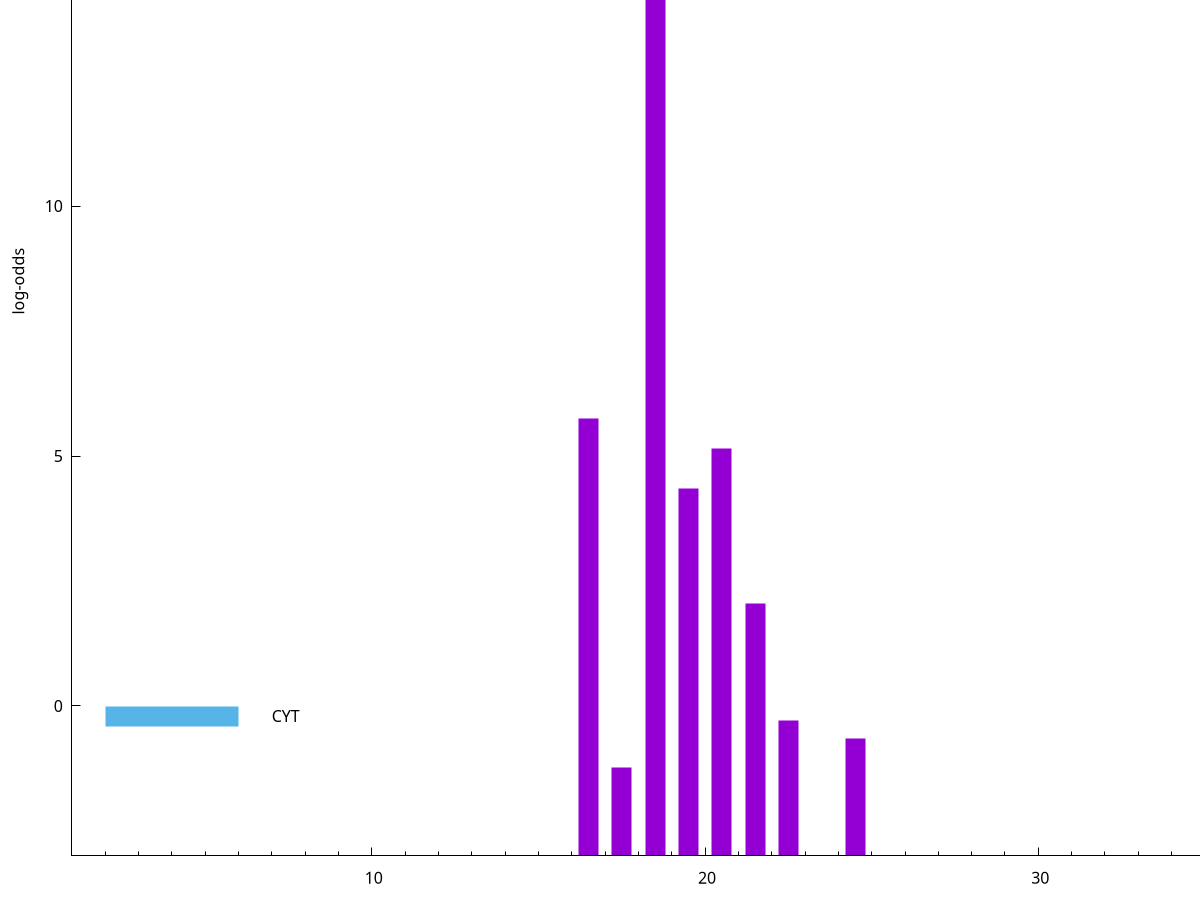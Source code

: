 set title "LipoP predictions for SRR4065689.gff"
set size 2., 1.4
set xrange [1:70] 
set mxtics 10
set yrange [-3:20]
set y2range [0:23]
set ylabel "log-odds"
set term postscript eps color solid "Helvetica" 30
set output "SRR4065689.gff47.eps"
set arrow from 2,17.9103 to 6,17.9103 nohead lt 1 lw 20
set label "SpI" at 7,17.9103
set arrow from 2,-0.200913 to 6,-0.200913 nohead lt 3 lw 20
set label "CYT" at 7,-0.200913
set arrow from 2,17.9103 to 6,17.9103 nohead lt 1 lw 20
set label "SpI" at 7,17.9103
# NOTE: The scores below are the log-odds scores with the threshold
# NOTE: subtracted (a hack to make gnuplot make the histogram all
# NOTE: look nice).
plot "-" axes x1y2 title "" with impulses lt 1 lw 20
18.500000 20.909600
16.500000 8.747950
20.500000 8.151060
19.500000 7.351930
21.500000 5.045640
22.500000 2.711042
24.500000 2.358268
17.500000 1.772360
e
exit
